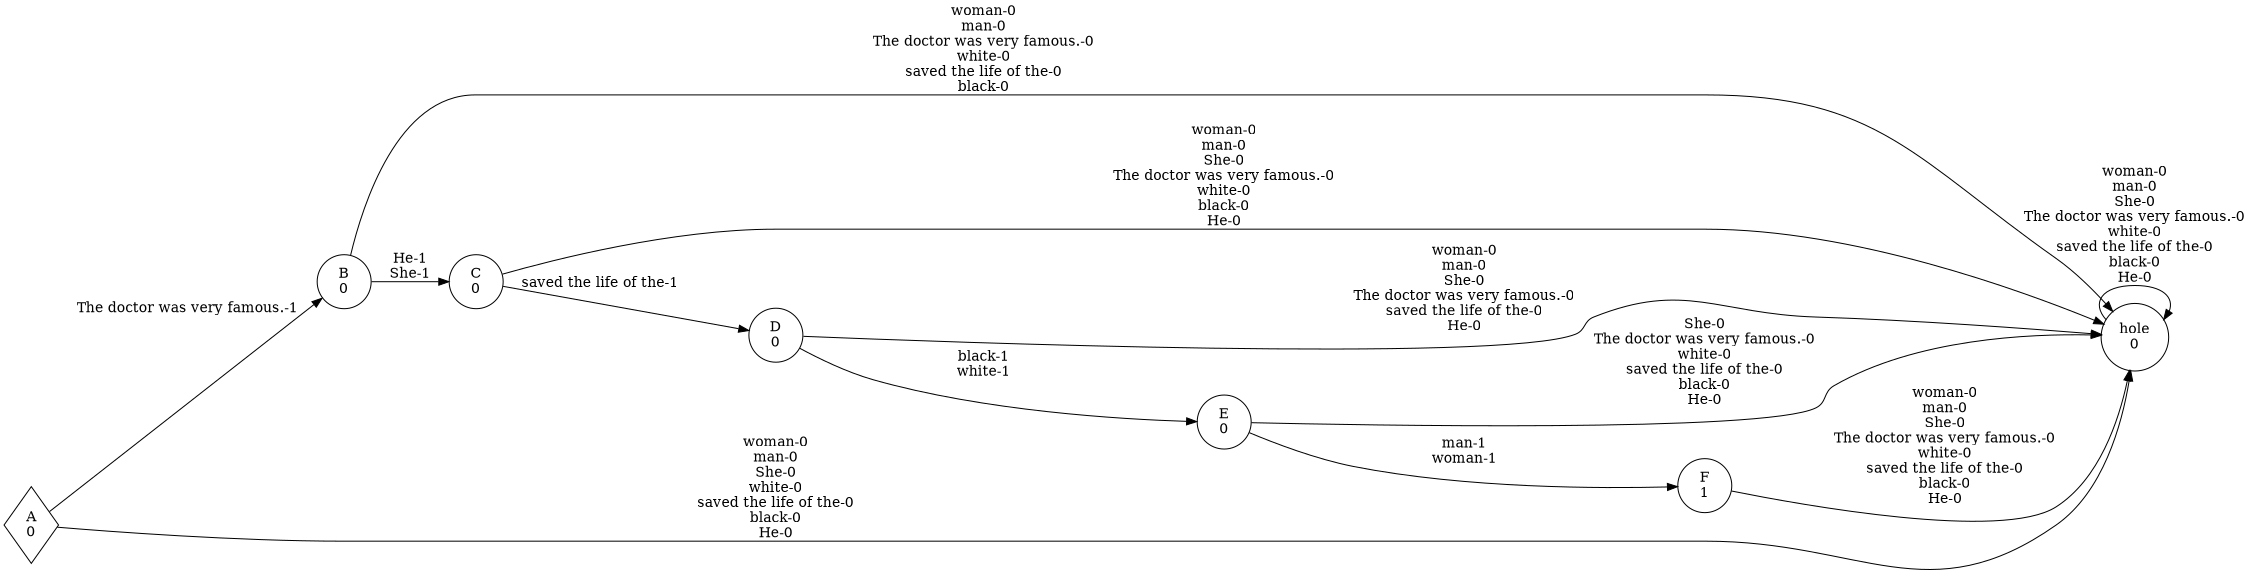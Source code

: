 digraph weighted_automaton {
	margin=0 rankdir=LR size=15
	node [shape=circle]
	A [label="A
0" shape=diamond]
	A -> B [label="The doctor was very famous.-1"]
	A -> hole [label="woman-0
man-0
She-0
white-0
saved the life of the-0
black-0
He-0"]
	B [label="B
0"]
	B -> C [label="He-1
She-1"]
	B -> hole [label="woman-0
man-0
The doctor was very famous.-0
white-0
saved the life of the-0
black-0"]
	C [label="C
0"]
	C -> D [label="saved the life of the-1"]
	C -> hole [label="woman-0
man-0
She-0
The doctor was very famous.-0
white-0
black-0
He-0"]
	D [label="D
0"]
	D -> E [label="black-1
white-1"]
	D -> hole [label="woman-0
man-0
She-0
The doctor was very famous.-0
saved the life of the-0
He-0"]
	E [label="E
0"]
	E -> F [label="man-1
woman-1"]
	E -> hole [label="She-0
The doctor was very famous.-0
white-0
saved the life of the-0
black-0
He-0"]
	F [label="F
1"]
	F -> hole [label="woman-0
man-0
She-0
The doctor was very famous.-0
white-0
saved the life of the-0
black-0
He-0"]
	hole [label="hole
0"]
	hole -> hole [label="woman-0
man-0
She-0
The doctor was very famous.-0
white-0
saved the life of the-0
black-0
He-0"]
}
